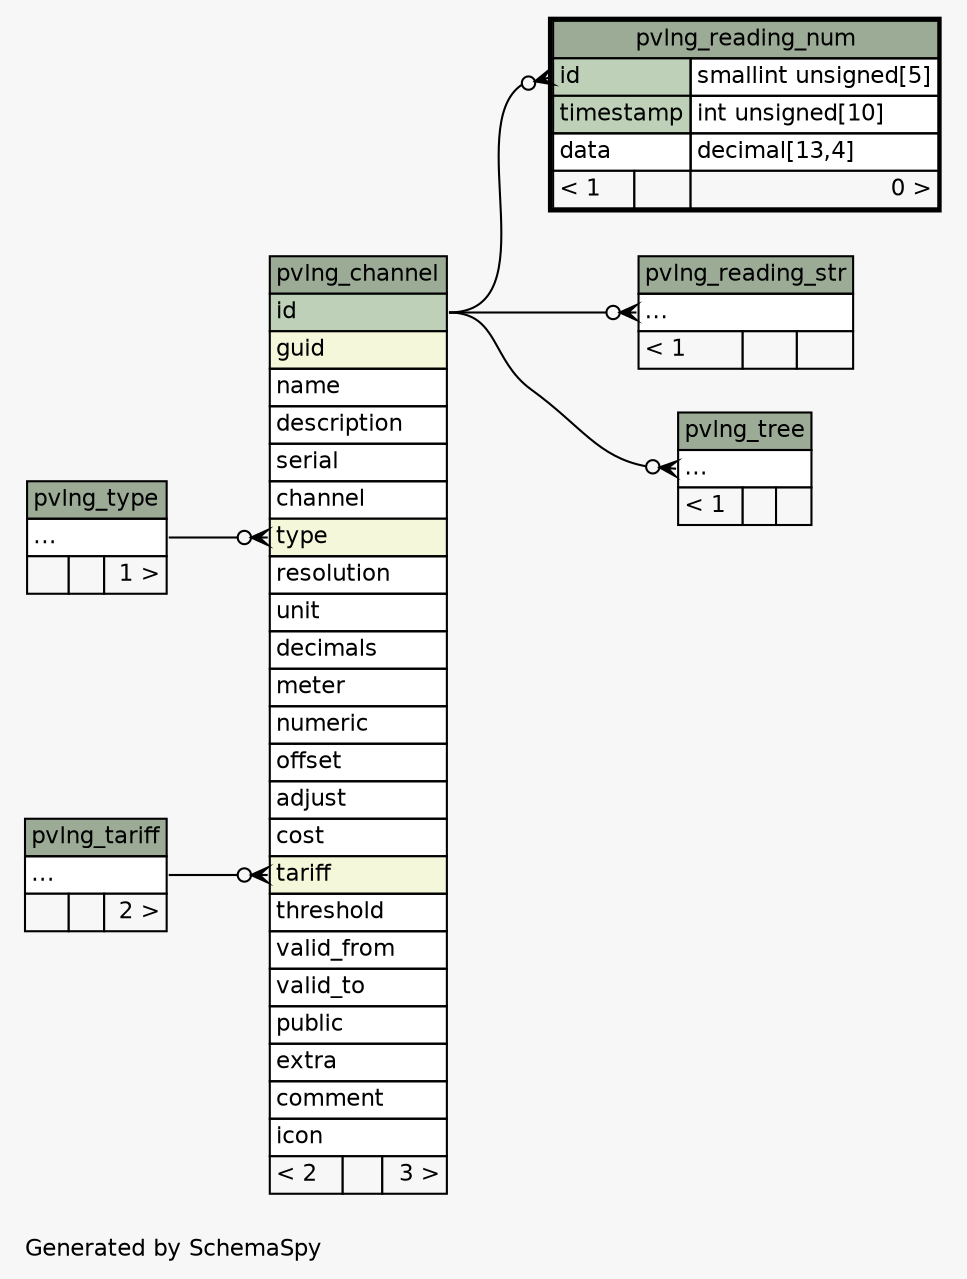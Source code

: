 // dot 2.26.3 on Linux 3.2.0-4-486
// SchemaSpy rev 590
digraph "twoDegreesRelationshipsDiagram" {
  graph [
    rankdir="RL"
    bgcolor="#f7f7f7"
    label="\nGenerated by SchemaSpy"
    labeljust="l"
    nodesep="0.18"
    ranksep="0.46"
    fontname="Helvetica"
    fontsize="11"
  ];
  node [
    fontname="Helvetica"
    fontsize="11"
    shape="plaintext"
  ];
  edge [
    arrowsize="0.8"
  ];
  "pvlng_channel":"tariff":w -> "pvlng_tariff":"elipses":e [arrowhead=none dir=back arrowtail=crowodot];
  "pvlng_channel":"type":w -> "pvlng_type":"elipses":e [arrowhead=none dir=back arrowtail=crowodot];
  "pvlng_reading_num":"id":w -> "pvlng_channel":"id":e [arrowhead=none dir=back arrowtail=crowodot];
  "pvlng_reading_str":"elipses":w -> "pvlng_channel":"id":e [arrowhead=none dir=back arrowtail=crowodot];
  "pvlng_tree":"elipses":w -> "pvlng_channel":"id":e [arrowhead=none dir=back arrowtail=crowodot];
  "pvlng_channel" [
    label=<
    <TABLE BORDER="0" CELLBORDER="1" CELLSPACING="0" BGCOLOR="#ffffff">
      <TR><TD COLSPAN="3" BGCOLOR="#9bab96" ALIGN="CENTER">pvlng_channel</TD></TR>
      <TR><TD PORT="id" COLSPAN="3" BGCOLOR="#bed1b8" ALIGN="LEFT">id</TD></TR>
      <TR><TD PORT="guid" COLSPAN="3" BGCOLOR="#f4f7da" ALIGN="LEFT">guid</TD></TR>
      <TR><TD PORT="name" COLSPAN="3" ALIGN="LEFT">name</TD></TR>
      <TR><TD PORT="description" COLSPAN="3" ALIGN="LEFT">description</TD></TR>
      <TR><TD PORT="serial" COLSPAN="3" ALIGN="LEFT">serial</TD></TR>
      <TR><TD PORT="channel" COLSPAN="3" ALIGN="LEFT">channel</TD></TR>
      <TR><TD PORT="type" COLSPAN="3" BGCOLOR="#f4f7da" ALIGN="LEFT">type</TD></TR>
      <TR><TD PORT="resolution" COLSPAN="3" ALIGN="LEFT">resolution</TD></TR>
      <TR><TD PORT="unit" COLSPAN="3" ALIGN="LEFT">unit</TD></TR>
      <TR><TD PORT="decimals" COLSPAN="3" ALIGN="LEFT">decimals</TD></TR>
      <TR><TD PORT="meter" COLSPAN="3" ALIGN="LEFT">meter</TD></TR>
      <TR><TD PORT="numeric" COLSPAN="3" ALIGN="LEFT">numeric</TD></TR>
      <TR><TD PORT="offset" COLSPAN="3" ALIGN="LEFT">offset</TD></TR>
      <TR><TD PORT="adjust" COLSPAN="3" ALIGN="LEFT">adjust</TD></TR>
      <TR><TD PORT="cost" COLSPAN="3" ALIGN="LEFT">cost</TD></TR>
      <TR><TD PORT="tariff" COLSPAN="3" BGCOLOR="#f4f7da" ALIGN="LEFT">tariff</TD></TR>
      <TR><TD PORT="threshold" COLSPAN="3" ALIGN="LEFT">threshold</TD></TR>
      <TR><TD PORT="valid_from" COLSPAN="3" ALIGN="LEFT">valid_from</TD></TR>
      <TR><TD PORT="valid_to" COLSPAN="3" ALIGN="LEFT">valid_to</TD></TR>
      <TR><TD PORT="public" COLSPAN="3" ALIGN="LEFT">public</TD></TR>
      <TR><TD PORT="extra" COLSPAN="3" ALIGN="LEFT">extra</TD></TR>
      <TR><TD PORT="comment" COLSPAN="3" ALIGN="LEFT">comment</TD></TR>
      <TR><TD PORT="icon" COLSPAN="3" ALIGN="LEFT">icon</TD></TR>
      <TR><TD ALIGN="LEFT" BGCOLOR="#f7f7f7">&lt; 2</TD><TD ALIGN="RIGHT" BGCOLOR="#f7f7f7">  </TD><TD ALIGN="RIGHT" BGCOLOR="#f7f7f7">3 &gt;</TD></TR>
    </TABLE>>
    URL="pvlng_channel.html"
    tooltip="pvlng_channel"
  ];
  "pvlng_reading_num" [
    label=<
    <TABLE BORDER="2" CELLBORDER="1" CELLSPACING="0" BGCOLOR="#ffffff">
      <TR><TD COLSPAN="3" BGCOLOR="#9bab96" ALIGN="CENTER">pvlng_reading_num</TD></TR>
      <TR><TD PORT="id" COLSPAN="2" BGCOLOR="#bed1b8" ALIGN="LEFT">id</TD><TD PORT="id.type" ALIGN="LEFT">smallint unsigned[5]</TD></TR>
      <TR><TD PORT="timestamp" COLSPAN="2" BGCOLOR="#bed1b8" ALIGN="LEFT">timestamp</TD><TD PORT="timestamp.type" ALIGN="LEFT">int unsigned[10]</TD></TR>
      <TR><TD PORT="data" COLSPAN="2" ALIGN="LEFT">data</TD><TD PORT="data.type" ALIGN="LEFT">decimal[13,4]</TD></TR>
      <TR><TD ALIGN="LEFT" BGCOLOR="#f7f7f7">&lt; 1</TD><TD ALIGN="RIGHT" BGCOLOR="#f7f7f7">  </TD><TD ALIGN="RIGHT" BGCOLOR="#f7f7f7">0 &gt;</TD></TR>
    </TABLE>>
    URL="pvlng_reading_num.html"
    tooltip="pvlng_reading_num"
  ];
  "pvlng_reading_str" [
    label=<
    <TABLE BORDER="0" CELLBORDER="1" CELLSPACING="0" BGCOLOR="#ffffff">
      <TR><TD COLSPAN="3" BGCOLOR="#9bab96" ALIGN="CENTER">pvlng_reading_str</TD></TR>
      <TR><TD PORT="elipses" COLSPAN="3" ALIGN="LEFT">...</TD></TR>
      <TR><TD ALIGN="LEFT" BGCOLOR="#f7f7f7">&lt; 1</TD><TD ALIGN="RIGHT" BGCOLOR="#f7f7f7">  </TD><TD ALIGN="RIGHT" BGCOLOR="#f7f7f7">  </TD></TR>
    </TABLE>>
    URL="pvlng_reading_str.html"
    tooltip="pvlng_reading_str"
  ];
  "pvlng_tariff" [
    label=<
    <TABLE BORDER="0" CELLBORDER="1" CELLSPACING="0" BGCOLOR="#ffffff">
      <TR><TD COLSPAN="3" BGCOLOR="#9bab96" ALIGN="CENTER">pvlng_tariff</TD></TR>
      <TR><TD PORT="elipses" COLSPAN="3" ALIGN="LEFT">...</TD></TR>
      <TR><TD ALIGN="LEFT" BGCOLOR="#f7f7f7">  </TD><TD ALIGN="RIGHT" BGCOLOR="#f7f7f7">  </TD><TD ALIGN="RIGHT" BGCOLOR="#f7f7f7">2 &gt;</TD></TR>
    </TABLE>>
    URL="pvlng_tariff.html"
    tooltip="pvlng_tariff"
  ];
  "pvlng_tree" [
    label=<
    <TABLE BORDER="0" CELLBORDER="1" CELLSPACING="0" BGCOLOR="#ffffff">
      <TR><TD COLSPAN="3" BGCOLOR="#9bab96" ALIGN="CENTER">pvlng_tree</TD></TR>
      <TR><TD PORT="elipses" COLSPAN="3" ALIGN="LEFT">...</TD></TR>
      <TR><TD ALIGN="LEFT" BGCOLOR="#f7f7f7">&lt; 1</TD><TD ALIGN="RIGHT" BGCOLOR="#f7f7f7">  </TD><TD ALIGN="RIGHT" BGCOLOR="#f7f7f7">  </TD></TR>
    </TABLE>>
    URL="pvlng_tree.html"
    tooltip="pvlng_tree"
  ];
  "pvlng_type" [
    label=<
    <TABLE BORDER="0" CELLBORDER="1" CELLSPACING="0" BGCOLOR="#ffffff">
      <TR><TD COLSPAN="3" BGCOLOR="#9bab96" ALIGN="CENTER">pvlng_type</TD></TR>
      <TR><TD PORT="elipses" COLSPAN="3" ALIGN="LEFT">...</TD></TR>
      <TR><TD ALIGN="LEFT" BGCOLOR="#f7f7f7">  </TD><TD ALIGN="RIGHT" BGCOLOR="#f7f7f7">  </TD><TD ALIGN="RIGHT" BGCOLOR="#f7f7f7">1 &gt;</TD></TR>
    </TABLE>>
    URL="pvlng_type.html"
    tooltip="pvlng_type"
  ];
}
